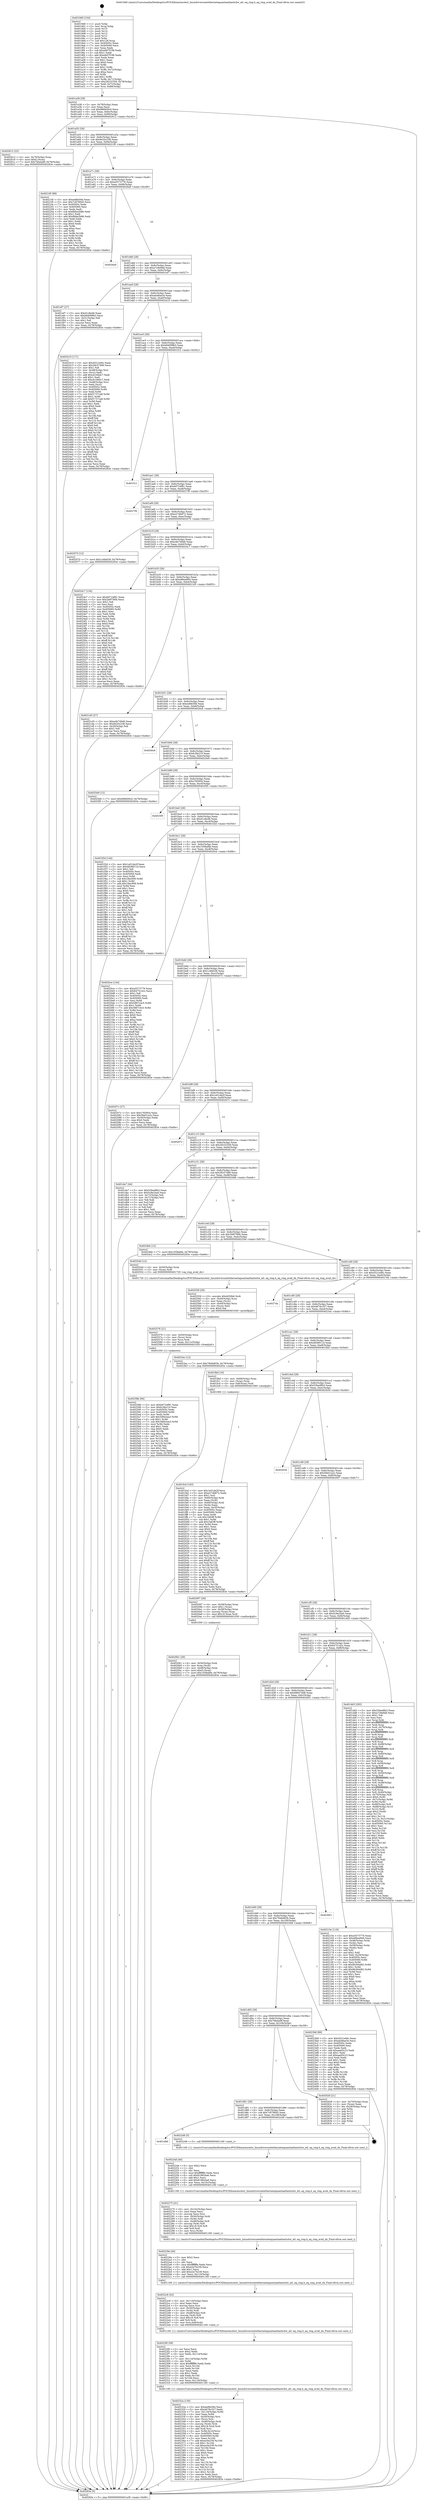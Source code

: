 digraph "0x4019d0" {
  label = "0x4019d0 (/mnt/c/Users/mathe/Desktop/tcc/POCII/binaries/extr_linuxdriversnetethernetaquantiaatlantichw_atl..aq_ring.h_aq_ring_avail_dx_Final-ollvm.out::main(0))"
  labelloc = "t"
  node[shape=record]

  Entry [label="",width=0.3,height=0.3,shape=circle,fillcolor=black,style=filled]
  "0x401a38" [label="{
     0x401a38 [29]\l
     | [instrs]\l
     &nbsp;&nbsp;0x401a38 \<+3\>: mov -0x78(%rbp),%eax\l
     &nbsp;&nbsp;0x401a3b \<+2\>: mov %eax,%ecx\l
     &nbsp;&nbsp;0x401a3d \<+6\>: sub $0x966600c0,%ecx\l
     &nbsp;&nbsp;0x401a43 \<+6\>: mov %eax,-0x8c(%rbp)\l
     &nbsp;&nbsp;0x401a49 \<+6\>: mov %ecx,-0x90(%rbp)\l
     &nbsp;&nbsp;0x401a4f \<+6\>: je 0000000000402612 \<main+0xc42\>\l
  }"]
  "0x402612" [label="{
     0x402612 [22]\l
     | [instrs]\l
     &nbsp;&nbsp;0x402612 \<+4\>: mov -0x70(%rbp),%rax\l
     &nbsp;&nbsp;0x402616 \<+6\>: movl $0x0,(%rax)\l
     &nbsp;&nbsp;0x40261c \<+7\>: movl $0x7bfa4a9f,-0x78(%rbp)\l
     &nbsp;&nbsp;0x402623 \<+5\>: jmp 000000000040283e \<main+0xe6e\>\l
  }"]
  "0x401a55" [label="{
     0x401a55 [28]\l
     | [instrs]\l
     &nbsp;&nbsp;0x401a55 \<+5\>: jmp 0000000000401a5a \<main+0x8a\>\l
     &nbsp;&nbsp;0x401a5a \<+6\>: mov -0x8c(%rbp),%eax\l
     &nbsp;&nbsp;0x401a60 \<+5\>: sub $0x9e20c238,%eax\l
     &nbsp;&nbsp;0x401a65 \<+6\>: mov %eax,-0x94(%rbp)\l
     &nbsp;&nbsp;0x401a6b \<+6\>: je 00000000004021f0 \<main+0x820\>\l
  }"]
  Exit [label="",width=0.3,height=0.3,shape=circle,fillcolor=black,style=filled,peripheries=2]
  "0x4021f0" [label="{
     0x4021f0 [88]\l
     | [instrs]\l
     &nbsp;&nbsp;0x4021f0 \<+5\>: mov $0xee8fe59d,%eax\l
     &nbsp;&nbsp;0x4021f5 \<+5\>: mov $0x7c878945,%ecx\l
     &nbsp;&nbsp;0x4021fa \<+7\>: mov 0x40505c,%edx\l
     &nbsp;&nbsp;0x402201 \<+7\>: mov 0x405060,%esi\l
     &nbsp;&nbsp;0x402208 \<+2\>: mov %edx,%edi\l
     &nbsp;&nbsp;0x40220a \<+6\>: sub $0x8bba2b86,%edi\l
     &nbsp;&nbsp;0x402210 \<+3\>: sub $0x1,%edi\l
     &nbsp;&nbsp;0x402213 \<+6\>: add $0x8bba2b86,%edi\l
     &nbsp;&nbsp;0x402219 \<+3\>: imul %edi,%edx\l
     &nbsp;&nbsp;0x40221c \<+3\>: and $0x1,%edx\l
     &nbsp;&nbsp;0x40221f \<+3\>: cmp $0x0,%edx\l
     &nbsp;&nbsp;0x402222 \<+4\>: sete %r8b\l
     &nbsp;&nbsp;0x402226 \<+3\>: cmp $0xa,%esi\l
     &nbsp;&nbsp;0x402229 \<+4\>: setl %r9b\l
     &nbsp;&nbsp;0x40222d \<+3\>: mov %r8b,%r10b\l
     &nbsp;&nbsp;0x402230 \<+3\>: and %r9b,%r10b\l
     &nbsp;&nbsp;0x402233 \<+3\>: xor %r9b,%r8b\l
     &nbsp;&nbsp;0x402236 \<+3\>: or %r8b,%r10b\l
     &nbsp;&nbsp;0x402239 \<+4\>: test $0x1,%r10b\l
     &nbsp;&nbsp;0x40223d \<+3\>: cmovne %ecx,%eax\l
     &nbsp;&nbsp;0x402240 \<+3\>: mov %eax,-0x78(%rbp)\l
     &nbsp;&nbsp;0x402243 \<+5\>: jmp 000000000040283e \<main+0xe6e\>\l
  }"]
  "0x401a71" [label="{
     0x401a71 [28]\l
     | [instrs]\l
     &nbsp;&nbsp;0x401a71 \<+5\>: jmp 0000000000401a76 \<main+0xa6\>\l
     &nbsp;&nbsp;0x401a76 \<+6\>: mov -0x8c(%rbp),%eax\l
     &nbsp;&nbsp;0x401a7c \<+5\>: sub $0xa5573776,%eax\l
     &nbsp;&nbsp;0x401a81 \<+6\>: mov %eax,-0x98(%rbp)\l
     &nbsp;&nbsp;0x401a87 \<+6\>: je 00000000004026a9 \<main+0xcd9\>\l
  }"]
  "0x40258b" [label="{
     0x40258b [94]\l
     | [instrs]\l
     &nbsp;&nbsp;0x40258b \<+5\>: mov $0xb9724f81,%eax\l
     &nbsp;&nbsp;0x402590 \<+5\>: mov $0xfc3fe210,%esi\l
     &nbsp;&nbsp;0x402595 \<+7\>: mov 0x40505c,%edx\l
     &nbsp;&nbsp;0x40259c \<+8\>: mov 0x405060,%r8d\l
     &nbsp;&nbsp;0x4025a4 \<+3\>: mov %edx,%r9d\l
     &nbsp;&nbsp;0x4025a7 \<+7\>: add $0x3d842ea3,%r9d\l
     &nbsp;&nbsp;0x4025ae \<+4\>: sub $0x1,%r9d\l
     &nbsp;&nbsp;0x4025b2 \<+7\>: sub $0x3d842ea3,%r9d\l
     &nbsp;&nbsp;0x4025b9 \<+4\>: imul %r9d,%edx\l
     &nbsp;&nbsp;0x4025bd \<+3\>: and $0x1,%edx\l
     &nbsp;&nbsp;0x4025c0 \<+3\>: cmp $0x0,%edx\l
     &nbsp;&nbsp;0x4025c3 \<+4\>: sete %r10b\l
     &nbsp;&nbsp;0x4025c7 \<+4\>: cmp $0xa,%r8d\l
     &nbsp;&nbsp;0x4025cb \<+4\>: setl %r11b\l
     &nbsp;&nbsp;0x4025cf \<+3\>: mov %r10b,%bl\l
     &nbsp;&nbsp;0x4025d2 \<+3\>: and %r11b,%bl\l
     &nbsp;&nbsp;0x4025d5 \<+3\>: xor %r11b,%r10b\l
     &nbsp;&nbsp;0x4025d8 \<+3\>: or %r10b,%bl\l
     &nbsp;&nbsp;0x4025db \<+3\>: test $0x1,%bl\l
     &nbsp;&nbsp;0x4025de \<+3\>: cmovne %esi,%eax\l
     &nbsp;&nbsp;0x4025e1 \<+3\>: mov %eax,-0x78(%rbp)\l
     &nbsp;&nbsp;0x4025e4 \<+5\>: jmp 000000000040283e \<main+0xe6e\>\l
  }"]
  "0x4026a9" [label="{
     0x4026a9\l
  }", style=dashed]
  "0x401a8d" [label="{
     0x401a8d [28]\l
     | [instrs]\l
     &nbsp;&nbsp;0x401a8d \<+5\>: jmp 0000000000401a92 \<main+0xc2\>\l
     &nbsp;&nbsp;0x401a92 \<+6\>: mov -0x8c(%rbp),%eax\l
     &nbsp;&nbsp;0x401a98 \<+5\>: sub $0xa7c8e9dd,%eax\l
     &nbsp;&nbsp;0x401a9d \<+6\>: mov %eax,-0x9c(%rbp)\l
     &nbsp;&nbsp;0x401aa3 \<+6\>: je 0000000000401ef7 \<main+0x527\>\l
  }"]
  "0x402576" [label="{
     0x402576 [21]\l
     | [instrs]\l
     &nbsp;&nbsp;0x402576 \<+4\>: mov -0x50(%rbp),%rcx\l
     &nbsp;&nbsp;0x40257a \<+3\>: mov (%rcx),%rcx\l
     &nbsp;&nbsp;0x40257d \<+3\>: mov %rcx,%rdi\l
     &nbsp;&nbsp;0x402580 \<+6\>: mov %eax,-0x11c(%rbp)\l
     &nbsp;&nbsp;0x402586 \<+5\>: call 0000000000401030 \<free@plt\>\l
     | [calls]\l
     &nbsp;&nbsp;0x401030 \{1\} (unknown)\l
  }"]
  "0x401ef7" [label="{
     0x401ef7 [27]\l
     | [instrs]\l
     &nbsp;&nbsp;0x401ef7 \<+5\>: mov $0xd1c8e46,%eax\l
     &nbsp;&nbsp;0x401efc \<+5\>: mov $0xb6d098b3,%ecx\l
     &nbsp;&nbsp;0x401f01 \<+3\>: mov -0x31(%rbp),%dl\l
     &nbsp;&nbsp;0x401f04 \<+3\>: test $0x1,%dl\l
     &nbsp;&nbsp;0x401f07 \<+3\>: cmovne %ecx,%eax\l
     &nbsp;&nbsp;0x401f0a \<+3\>: mov %eax,-0x78(%rbp)\l
     &nbsp;&nbsp;0x401f0d \<+5\>: jmp 000000000040283e \<main+0xe6e\>\l
  }"]
  "0x401aa9" [label="{
     0x401aa9 [28]\l
     | [instrs]\l
     &nbsp;&nbsp;0x401aa9 \<+5\>: jmp 0000000000401aae \<main+0xde\>\l
     &nbsp;&nbsp;0x401aae \<+6\>: mov -0x8c(%rbp),%eax\l
     &nbsp;&nbsp;0x401ab4 \<+5\>: sub $0xab48ae3e,%eax\l
     &nbsp;&nbsp;0x401ab9 \<+6\>: mov %eax,-0xa0(%rbp)\l
     &nbsp;&nbsp;0x401abf \<+6\>: je 0000000000402410 \<main+0xa40\>\l
  }"]
  "0x402559" [label="{
     0x402559 [29]\l
     | [instrs]\l
     &nbsp;&nbsp;0x402559 \<+10\>: movabs $0x4030b6,%rdi\l
     &nbsp;&nbsp;0x402563 \<+4\>: mov -0x40(%rbp),%rcx\l
     &nbsp;&nbsp;0x402567 \<+2\>: mov %eax,(%rcx)\l
     &nbsp;&nbsp;0x402569 \<+4\>: mov -0x40(%rbp),%rcx\l
     &nbsp;&nbsp;0x40256d \<+2\>: mov (%rcx),%esi\l
     &nbsp;&nbsp;0x40256f \<+2\>: mov $0x0,%al\l
     &nbsp;&nbsp;0x402571 \<+5\>: call 0000000000401040 \<printf@plt\>\l
     | [calls]\l
     &nbsp;&nbsp;0x401040 \{1\} (unknown)\l
  }"]
  "0x402410" [label="{
     0x402410 [171]\l
     | [instrs]\l
     &nbsp;&nbsp;0x402410 \<+5\>: mov $0x4521e46c,%eax\l
     &nbsp;&nbsp;0x402415 \<+5\>: mov $0x28c57496,%ecx\l
     &nbsp;&nbsp;0x40241a \<+2\>: mov $0x1,%dl\l
     &nbsp;&nbsp;0x40241c \<+4\>: mov -0x48(%rbp),%rsi\l
     &nbsp;&nbsp;0x402420 \<+2\>: mov (%rsi),%edi\l
     &nbsp;&nbsp;0x402422 \<+6\>: add $0xcb166dc7,%edi\l
     &nbsp;&nbsp;0x402428 \<+3\>: add $0x1,%edi\l
     &nbsp;&nbsp;0x40242b \<+6\>: sub $0xcb166dc7,%edi\l
     &nbsp;&nbsp;0x402431 \<+4\>: mov -0x48(%rbp),%rsi\l
     &nbsp;&nbsp;0x402435 \<+2\>: mov %edi,(%rsi)\l
     &nbsp;&nbsp;0x402437 \<+7\>: mov 0x40505c,%edi\l
     &nbsp;&nbsp;0x40243e \<+8\>: mov 0x405060,%r8d\l
     &nbsp;&nbsp;0x402446 \<+3\>: mov %edi,%r9d\l
     &nbsp;&nbsp;0x402449 \<+7\>: sub $0xf1737ca8,%r9d\l
     &nbsp;&nbsp;0x402450 \<+4\>: sub $0x1,%r9d\l
     &nbsp;&nbsp;0x402454 \<+7\>: add $0xf1737ca8,%r9d\l
     &nbsp;&nbsp;0x40245b \<+4\>: imul %r9d,%edi\l
     &nbsp;&nbsp;0x40245f \<+3\>: and $0x1,%edi\l
     &nbsp;&nbsp;0x402462 \<+3\>: cmp $0x0,%edi\l
     &nbsp;&nbsp;0x402465 \<+4\>: sete %r10b\l
     &nbsp;&nbsp;0x402469 \<+4\>: cmp $0xa,%r8d\l
     &nbsp;&nbsp;0x40246d \<+4\>: setl %r11b\l
     &nbsp;&nbsp;0x402471 \<+3\>: mov %r10b,%bl\l
     &nbsp;&nbsp;0x402474 \<+3\>: xor $0xff,%bl\l
     &nbsp;&nbsp;0x402477 \<+3\>: mov %r11b,%r14b\l
     &nbsp;&nbsp;0x40247a \<+4\>: xor $0xff,%r14b\l
     &nbsp;&nbsp;0x40247e \<+3\>: xor $0x0,%dl\l
     &nbsp;&nbsp;0x402481 \<+3\>: mov %bl,%r15b\l
     &nbsp;&nbsp;0x402484 \<+4\>: and $0x0,%r15b\l
     &nbsp;&nbsp;0x402488 \<+3\>: and %dl,%r10b\l
     &nbsp;&nbsp;0x40248b \<+3\>: mov %r14b,%r12b\l
     &nbsp;&nbsp;0x40248e \<+4\>: and $0x0,%r12b\l
     &nbsp;&nbsp;0x402492 \<+3\>: and %dl,%r11b\l
     &nbsp;&nbsp;0x402495 \<+3\>: or %r10b,%r15b\l
     &nbsp;&nbsp;0x402498 \<+3\>: or %r11b,%r12b\l
     &nbsp;&nbsp;0x40249b \<+3\>: xor %r12b,%r15b\l
     &nbsp;&nbsp;0x40249e \<+3\>: or %r14b,%bl\l
     &nbsp;&nbsp;0x4024a1 \<+3\>: xor $0xff,%bl\l
     &nbsp;&nbsp;0x4024a4 \<+3\>: or $0x0,%dl\l
     &nbsp;&nbsp;0x4024a7 \<+2\>: and %dl,%bl\l
     &nbsp;&nbsp;0x4024a9 \<+3\>: or %bl,%r15b\l
     &nbsp;&nbsp;0x4024ac \<+4\>: test $0x1,%r15b\l
     &nbsp;&nbsp;0x4024b0 \<+3\>: cmovne %ecx,%eax\l
     &nbsp;&nbsp;0x4024b3 \<+3\>: mov %eax,-0x78(%rbp)\l
     &nbsp;&nbsp;0x4024b6 \<+5\>: jmp 000000000040283e \<main+0xe6e\>\l
  }"]
  "0x401ac5" [label="{
     0x401ac5 [28]\l
     | [instrs]\l
     &nbsp;&nbsp;0x401ac5 \<+5\>: jmp 0000000000401aca \<main+0xfa\>\l
     &nbsp;&nbsp;0x401aca \<+6\>: mov -0x8c(%rbp),%eax\l
     &nbsp;&nbsp;0x401ad0 \<+5\>: sub $0xb6d098b3,%eax\l
     &nbsp;&nbsp;0x401ad5 \<+6\>: mov %eax,-0xa4(%rbp)\l
     &nbsp;&nbsp;0x401adb \<+6\>: je 0000000000401f12 \<main+0x542\>\l
  }"]
  "0x40232a" [label="{
     0x40232a [130]\l
     | [instrs]\l
     &nbsp;&nbsp;0x40232a \<+5\>: mov $0xee8fe59d,%ecx\l
     &nbsp;&nbsp;0x40232f \<+5\>: mov $0x4676c327,%edx\l
     &nbsp;&nbsp;0x402334 \<+7\>: mov -0x118(%rbp),%r9d\l
     &nbsp;&nbsp;0x40233b \<+4\>: imul %eax,%r9d\l
     &nbsp;&nbsp;0x40233f \<+4\>: mov -0x50(%rbp),%rsi\l
     &nbsp;&nbsp;0x402343 \<+3\>: mov (%rsi),%rsi\l
     &nbsp;&nbsp;0x402346 \<+4\>: mov -0x48(%rbp),%rdi\l
     &nbsp;&nbsp;0x40234a \<+3\>: movslq (%rdi),%rdi\l
     &nbsp;&nbsp;0x40234d \<+4\>: imul $0x18,%rdi,%rdi\l
     &nbsp;&nbsp;0x402351 \<+3\>: add %rdi,%rsi\l
     &nbsp;&nbsp;0x402354 \<+4\>: mov %r9d,0x10(%rsi)\l
     &nbsp;&nbsp;0x402358 \<+7\>: mov 0x40505c,%eax\l
     &nbsp;&nbsp;0x40235f \<+8\>: mov 0x405060,%r9d\l
     &nbsp;&nbsp;0x402367 \<+3\>: mov %eax,%r10d\l
     &nbsp;&nbsp;0x40236a \<+7\>: add $0xec0e239,%r10d\l
     &nbsp;&nbsp;0x402371 \<+4\>: sub $0x1,%r10d\l
     &nbsp;&nbsp;0x402375 \<+7\>: sub $0xec0e239,%r10d\l
     &nbsp;&nbsp;0x40237c \<+4\>: imul %r10d,%eax\l
     &nbsp;&nbsp;0x402380 \<+3\>: and $0x1,%eax\l
     &nbsp;&nbsp;0x402383 \<+3\>: cmp $0x0,%eax\l
     &nbsp;&nbsp;0x402386 \<+4\>: sete %r11b\l
     &nbsp;&nbsp;0x40238a \<+4\>: cmp $0xa,%r9d\l
     &nbsp;&nbsp;0x40238e \<+3\>: setl %bl\l
     &nbsp;&nbsp;0x402391 \<+3\>: mov %r11b,%r14b\l
     &nbsp;&nbsp;0x402394 \<+3\>: and %bl,%r14b\l
     &nbsp;&nbsp;0x402397 \<+3\>: xor %bl,%r11b\l
     &nbsp;&nbsp;0x40239a \<+3\>: or %r11b,%r14b\l
     &nbsp;&nbsp;0x40239d \<+4\>: test $0x1,%r14b\l
     &nbsp;&nbsp;0x4023a1 \<+3\>: cmovne %edx,%ecx\l
     &nbsp;&nbsp;0x4023a4 \<+3\>: mov %ecx,-0x78(%rbp)\l
     &nbsp;&nbsp;0x4023a7 \<+5\>: jmp 000000000040283e \<main+0xe6e\>\l
  }"]
  "0x401f12" [label="{
     0x401f12\l
  }", style=dashed]
  "0x401ae1" [label="{
     0x401ae1 [28]\l
     | [instrs]\l
     &nbsp;&nbsp;0x401ae1 \<+5\>: jmp 0000000000401ae6 \<main+0x116\>\l
     &nbsp;&nbsp;0x401ae6 \<+6\>: mov -0x8c(%rbp),%eax\l
     &nbsp;&nbsp;0x401aec \<+5\>: sub $0xb9724f81,%eax\l
     &nbsp;&nbsp;0x401af1 \<+6\>: mov %eax,-0xa8(%rbp)\l
     &nbsp;&nbsp;0x401af7 \<+6\>: je 00000000004027f9 \<main+0xe29\>\l
  }"]
  "0x4022f0" [label="{
     0x4022f0 [58]\l
     | [instrs]\l
     &nbsp;&nbsp;0x4022f0 \<+2\>: xor %ecx,%ecx\l
     &nbsp;&nbsp;0x4022f2 \<+5\>: mov $0x2,%edx\l
     &nbsp;&nbsp;0x4022f7 \<+6\>: mov %edx,-0x114(%rbp)\l
     &nbsp;&nbsp;0x4022fd \<+1\>: cltd\l
     &nbsp;&nbsp;0x4022fe \<+7\>: mov -0x114(%rbp),%r9d\l
     &nbsp;&nbsp;0x402305 \<+3\>: idiv %r9d\l
     &nbsp;&nbsp;0x402308 \<+6\>: imul $0xfffffffe,%edx,%edx\l
     &nbsp;&nbsp;0x40230e \<+3\>: mov %ecx,%r10d\l
     &nbsp;&nbsp;0x402311 \<+3\>: sub %edx,%r10d\l
     &nbsp;&nbsp;0x402314 \<+2\>: mov %ecx,%edx\l
     &nbsp;&nbsp;0x402316 \<+3\>: sub $0x1,%edx\l
     &nbsp;&nbsp;0x402319 \<+3\>: add %edx,%r10d\l
     &nbsp;&nbsp;0x40231c \<+3\>: sub %r10d,%ecx\l
     &nbsp;&nbsp;0x40231f \<+6\>: mov %ecx,-0x118(%rbp)\l
     &nbsp;&nbsp;0x402325 \<+5\>: call 0000000000401160 \<next_i\>\l
     | [calls]\l
     &nbsp;&nbsp;0x401160 \{1\} (/mnt/c/Users/mathe/Desktop/tcc/POCII/binaries/extr_linuxdriversnetethernetaquantiaatlantichw_atl..aq_ring.h_aq_ring_avail_dx_Final-ollvm.out::next_i)\l
  }"]
  "0x4027f9" [label="{
     0x4027f9\l
  }", style=dashed]
  "0x401afd" [label="{
     0x401afd [28]\l
     | [instrs]\l
     &nbsp;&nbsp;0x401afd \<+5\>: jmp 0000000000401b02 \<main+0x132\>\l
     &nbsp;&nbsp;0x401b02 \<+6\>: mov -0x8c(%rbp),%eax\l
     &nbsp;&nbsp;0x401b08 \<+5\>: sub $0xe27db872,%eax\l
     &nbsp;&nbsp;0x401b0d \<+6\>: mov %eax,-0xac(%rbp)\l
     &nbsp;&nbsp;0x401b13 \<+6\>: je 0000000000402070 \<main+0x6a0\>\l
  }"]
  "0x4022c6" [label="{
     0x4022c6 [42]\l
     | [instrs]\l
     &nbsp;&nbsp;0x4022c6 \<+6\>: mov -0x110(%rbp),%ecx\l
     &nbsp;&nbsp;0x4022cc \<+3\>: imul %eax,%ecx\l
     &nbsp;&nbsp;0x4022cf \<+3\>: movslq %ecx,%rsi\l
     &nbsp;&nbsp;0x4022d2 \<+4\>: mov -0x50(%rbp),%rdi\l
     &nbsp;&nbsp;0x4022d6 \<+3\>: mov (%rdi),%rdi\l
     &nbsp;&nbsp;0x4022d9 \<+4\>: mov -0x48(%rbp),%r8\l
     &nbsp;&nbsp;0x4022dd \<+3\>: movslq (%r8),%r8\l
     &nbsp;&nbsp;0x4022e0 \<+4\>: imul $0x18,%r8,%r8\l
     &nbsp;&nbsp;0x4022e4 \<+3\>: add %r8,%rdi\l
     &nbsp;&nbsp;0x4022e7 \<+4\>: mov %rsi,0x8(%rdi)\l
     &nbsp;&nbsp;0x4022eb \<+5\>: call 0000000000401160 \<next_i\>\l
     | [calls]\l
     &nbsp;&nbsp;0x401160 \{1\} (/mnt/c/Users/mathe/Desktop/tcc/POCII/binaries/extr_linuxdriversnetethernetaquantiaatlantichw_atl..aq_ring.h_aq_ring_avail_dx_Final-ollvm.out::next_i)\l
  }"]
  "0x402070" [label="{
     0x402070 [12]\l
     | [instrs]\l
     &nbsp;&nbsp;0x402070 \<+7\>: movl $0x1c4fa028,-0x78(%rbp)\l
     &nbsp;&nbsp;0x402077 \<+5\>: jmp 000000000040283e \<main+0xe6e\>\l
  }"]
  "0x401b19" [label="{
     0x401b19 [28]\l
     | [instrs]\l
     &nbsp;&nbsp;0x401b19 \<+5\>: jmp 0000000000401b1e \<main+0x14e\>\l
     &nbsp;&nbsp;0x401b1e \<+6\>: mov -0x8c(%rbp),%eax\l
     &nbsp;&nbsp;0x401b24 \<+5\>: sub $0xe4b74946,%eax\l
     &nbsp;&nbsp;0x401b29 \<+6\>: mov %eax,-0xb0(%rbp)\l
     &nbsp;&nbsp;0x401b2f \<+6\>: je 00000000004024c7 \<main+0xaf7\>\l
  }"]
  "0x40229e" [label="{
     0x40229e [40]\l
     | [instrs]\l
     &nbsp;&nbsp;0x40229e \<+5\>: mov $0x2,%ecx\l
     &nbsp;&nbsp;0x4022a3 \<+1\>: cltd\l
     &nbsp;&nbsp;0x4022a4 \<+2\>: idiv %ecx\l
     &nbsp;&nbsp;0x4022a6 \<+6\>: imul $0xfffffffe,%edx,%ecx\l
     &nbsp;&nbsp;0x4022ac \<+6\>: sub $0xe2e7b239,%ecx\l
     &nbsp;&nbsp;0x4022b2 \<+3\>: add $0x1,%ecx\l
     &nbsp;&nbsp;0x4022b5 \<+6\>: add $0xe2e7b239,%ecx\l
     &nbsp;&nbsp;0x4022bb \<+6\>: mov %ecx,-0x110(%rbp)\l
     &nbsp;&nbsp;0x4022c1 \<+5\>: call 0000000000401160 \<next_i\>\l
     | [calls]\l
     &nbsp;&nbsp;0x401160 \{1\} (/mnt/c/Users/mathe/Desktop/tcc/POCII/binaries/extr_linuxdriversnetethernetaquantiaatlantichw_atl..aq_ring.h_aq_ring_avail_dx_Final-ollvm.out::next_i)\l
  }"]
  "0x4024c7" [label="{
     0x4024c7 [134]\l
     | [instrs]\l
     &nbsp;&nbsp;0x4024c7 \<+5\>: mov $0xb9724f81,%eax\l
     &nbsp;&nbsp;0x4024cc \<+5\>: mov $0x2bf0780b,%ecx\l
     &nbsp;&nbsp;0x4024d1 \<+2\>: mov $0x1,%dl\l
     &nbsp;&nbsp;0x4024d3 \<+2\>: xor %esi,%esi\l
     &nbsp;&nbsp;0x4024d5 \<+7\>: mov 0x40505c,%edi\l
     &nbsp;&nbsp;0x4024dc \<+8\>: mov 0x405060,%r8d\l
     &nbsp;&nbsp;0x4024e4 \<+3\>: sub $0x1,%esi\l
     &nbsp;&nbsp;0x4024e7 \<+3\>: mov %edi,%r9d\l
     &nbsp;&nbsp;0x4024ea \<+3\>: add %esi,%r9d\l
     &nbsp;&nbsp;0x4024ed \<+4\>: imul %r9d,%edi\l
     &nbsp;&nbsp;0x4024f1 \<+3\>: and $0x1,%edi\l
     &nbsp;&nbsp;0x4024f4 \<+3\>: cmp $0x0,%edi\l
     &nbsp;&nbsp;0x4024f7 \<+4\>: sete %r10b\l
     &nbsp;&nbsp;0x4024fb \<+4\>: cmp $0xa,%r8d\l
     &nbsp;&nbsp;0x4024ff \<+4\>: setl %r11b\l
     &nbsp;&nbsp;0x402503 \<+3\>: mov %r10b,%bl\l
     &nbsp;&nbsp;0x402506 \<+3\>: xor $0xff,%bl\l
     &nbsp;&nbsp;0x402509 \<+3\>: mov %r11b,%r14b\l
     &nbsp;&nbsp;0x40250c \<+4\>: xor $0xff,%r14b\l
     &nbsp;&nbsp;0x402510 \<+3\>: xor $0x0,%dl\l
     &nbsp;&nbsp;0x402513 \<+3\>: mov %bl,%r15b\l
     &nbsp;&nbsp;0x402516 \<+4\>: and $0x0,%r15b\l
     &nbsp;&nbsp;0x40251a \<+3\>: and %dl,%r10b\l
     &nbsp;&nbsp;0x40251d \<+3\>: mov %r14b,%r12b\l
     &nbsp;&nbsp;0x402520 \<+4\>: and $0x0,%r12b\l
     &nbsp;&nbsp;0x402524 \<+3\>: and %dl,%r11b\l
     &nbsp;&nbsp;0x402527 \<+3\>: or %r10b,%r15b\l
     &nbsp;&nbsp;0x40252a \<+3\>: or %r11b,%r12b\l
     &nbsp;&nbsp;0x40252d \<+3\>: xor %r12b,%r15b\l
     &nbsp;&nbsp;0x402530 \<+3\>: or %r14b,%bl\l
     &nbsp;&nbsp;0x402533 \<+3\>: xor $0xff,%bl\l
     &nbsp;&nbsp;0x402536 \<+3\>: or $0x0,%dl\l
     &nbsp;&nbsp;0x402539 \<+2\>: and %dl,%bl\l
     &nbsp;&nbsp;0x40253b \<+3\>: or %bl,%r15b\l
     &nbsp;&nbsp;0x40253e \<+4\>: test $0x1,%r15b\l
     &nbsp;&nbsp;0x402542 \<+3\>: cmovne %ecx,%eax\l
     &nbsp;&nbsp;0x402545 \<+3\>: mov %eax,-0x78(%rbp)\l
     &nbsp;&nbsp;0x402548 \<+5\>: jmp 000000000040283e \<main+0xe6e\>\l
  }"]
  "0x401b35" [label="{
     0x401b35 [28]\l
     | [instrs]\l
     &nbsp;&nbsp;0x401b35 \<+5\>: jmp 0000000000401b3a \<main+0x16a\>\l
     &nbsp;&nbsp;0x401b3a \<+6\>: mov -0x8c(%rbp),%eax\l
     &nbsp;&nbsp;0x401b40 \<+5\>: sub $0xe86ee994,%eax\l
     &nbsp;&nbsp;0x401b45 \<+6\>: mov %eax,-0xb4(%rbp)\l
     &nbsp;&nbsp;0x401b4b \<+6\>: je 00000000004021d5 \<main+0x805\>\l
  }"]
  "0x402275" [label="{
     0x402275 [41]\l
     | [instrs]\l
     &nbsp;&nbsp;0x402275 \<+6\>: mov -0x10c(%rbp),%ecx\l
     &nbsp;&nbsp;0x40227b \<+3\>: imul %eax,%ecx\l
     &nbsp;&nbsp;0x40227e \<+3\>: movslq %ecx,%rsi\l
     &nbsp;&nbsp;0x402281 \<+4\>: mov -0x50(%rbp),%rdi\l
     &nbsp;&nbsp;0x402285 \<+3\>: mov (%rdi),%rdi\l
     &nbsp;&nbsp;0x402288 \<+4\>: mov -0x48(%rbp),%r8\l
     &nbsp;&nbsp;0x40228c \<+3\>: movslq (%r8),%r8\l
     &nbsp;&nbsp;0x40228f \<+4\>: imul $0x18,%r8,%r8\l
     &nbsp;&nbsp;0x402293 \<+3\>: add %r8,%rdi\l
     &nbsp;&nbsp;0x402296 \<+3\>: mov %rsi,(%rdi)\l
     &nbsp;&nbsp;0x402299 \<+5\>: call 0000000000401160 \<next_i\>\l
     | [calls]\l
     &nbsp;&nbsp;0x401160 \{1\} (/mnt/c/Users/mathe/Desktop/tcc/POCII/binaries/extr_linuxdriversnetethernetaquantiaatlantichw_atl..aq_ring.h_aq_ring_avail_dx_Final-ollvm.out::next_i)\l
  }"]
  "0x4021d5" [label="{
     0x4021d5 [27]\l
     | [instrs]\l
     &nbsp;&nbsp;0x4021d5 \<+5\>: mov $0xe4b74946,%eax\l
     &nbsp;&nbsp;0x4021da \<+5\>: mov $0x9e20c238,%ecx\l
     &nbsp;&nbsp;0x4021df \<+3\>: mov -0x29(%rbp),%dl\l
     &nbsp;&nbsp;0x4021e2 \<+3\>: test $0x1,%dl\l
     &nbsp;&nbsp;0x4021e5 \<+3\>: cmovne %ecx,%eax\l
     &nbsp;&nbsp;0x4021e8 \<+3\>: mov %eax,-0x78(%rbp)\l
     &nbsp;&nbsp;0x4021eb \<+5\>: jmp 000000000040283e \<main+0xe6e\>\l
  }"]
  "0x401b51" [label="{
     0x401b51 [28]\l
     | [instrs]\l
     &nbsp;&nbsp;0x401b51 \<+5\>: jmp 0000000000401b56 \<main+0x186\>\l
     &nbsp;&nbsp;0x401b56 \<+6\>: mov -0x8c(%rbp),%eax\l
     &nbsp;&nbsp;0x401b5c \<+5\>: sub $0xee8fe59d,%eax\l
     &nbsp;&nbsp;0x401b61 \<+6\>: mov %eax,-0xb8(%rbp)\l
     &nbsp;&nbsp;0x401b67 \<+6\>: je 00000000004026cb \<main+0xcfb\>\l
  }"]
  "0x40224d" [label="{
     0x40224d [40]\l
     | [instrs]\l
     &nbsp;&nbsp;0x40224d \<+5\>: mov $0x2,%ecx\l
     &nbsp;&nbsp;0x402252 \<+1\>: cltd\l
     &nbsp;&nbsp;0x402253 \<+2\>: idiv %ecx\l
     &nbsp;&nbsp;0x402255 \<+6\>: imul $0xfffffffe,%edx,%ecx\l
     &nbsp;&nbsp;0x40225b \<+6\>: sub $0x81982da6,%ecx\l
     &nbsp;&nbsp;0x402261 \<+3\>: add $0x1,%ecx\l
     &nbsp;&nbsp;0x402264 \<+6\>: add $0x81982da6,%ecx\l
     &nbsp;&nbsp;0x40226a \<+6\>: mov %ecx,-0x10c(%rbp)\l
     &nbsp;&nbsp;0x402270 \<+5\>: call 0000000000401160 \<next_i\>\l
     | [calls]\l
     &nbsp;&nbsp;0x401160 \{1\} (/mnt/c/Users/mathe/Desktop/tcc/POCII/binaries/extr_linuxdriversnetethernetaquantiaatlantichw_atl..aq_ring.h_aq_ring_avail_dx_Final-ollvm.out::next_i)\l
  }"]
  "0x4026cb" [label="{
     0x4026cb\l
  }", style=dashed]
  "0x401b6d" [label="{
     0x401b6d [28]\l
     | [instrs]\l
     &nbsp;&nbsp;0x401b6d \<+5\>: jmp 0000000000401b72 \<main+0x1a2\>\l
     &nbsp;&nbsp;0x401b72 \<+6\>: mov -0x8c(%rbp),%eax\l
     &nbsp;&nbsp;0x401b78 \<+5\>: sub $0xfc3fe210,%eax\l
     &nbsp;&nbsp;0x401b7d \<+6\>: mov %eax,-0xbc(%rbp)\l
     &nbsp;&nbsp;0x401b83 \<+6\>: je 00000000004025e9 \<main+0xc19\>\l
  }"]
  "0x401d9d" [label="{
     0x401d9d\l
  }", style=dashed]
  "0x4025e9" [label="{
     0x4025e9 [12]\l
     | [instrs]\l
     &nbsp;&nbsp;0x4025e9 \<+7\>: movl $0x966600c0,-0x78(%rbp)\l
     &nbsp;&nbsp;0x4025f0 \<+5\>: jmp 000000000040283e \<main+0xe6e\>\l
  }"]
  "0x401b89" [label="{
     0x401b89 [28]\l
     | [instrs]\l
     &nbsp;&nbsp;0x401b89 \<+5\>: jmp 0000000000401b8e \<main+0x1be\>\l
     &nbsp;&nbsp;0x401b8e \<+6\>: mov -0x8c(%rbp),%eax\l
     &nbsp;&nbsp;0x401b94 \<+5\>: sub $0xc765954,%eax\l
     &nbsp;&nbsp;0x401b99 \<+6\>: mov %eax,-0xc0(%rbp)\l
     &nbsp;&nbsp;0x401b9f \<+6\>: je 00000000004025f5 \<main+0xc25\>\l
  }"]
  "0x402248" [label="{
     0x402248 [5]\l
     | [instrs]\l
     &nbsp;&nbsp;0x402248 \<+5\>: call 0000000000401160 \<next_i\>\l
     | [calls]\l
     &nbsp;&nbsp;0x401160 \{1\} (/mnt/c/Users/mathe/Desktop/tcc/POCII/binaries/extr_linuxdriversnetethernetaquantiaatlantichw_atl..aq_ring.h_aq_ring_avail_dx_Final-ollvm.out::next_i)\l
  }"]
  "0x4025f5" [label="{
     0x4025f5\l
  }", style=dashed]
  "0x401ba5" [label="{
     0x401ba5 [28]\l
     | [instrs]\l
     &nbsp;&nbsp;0x401ba5 \<+5\>: jmp 0000000000401baa \<main+0x1da\>\l
     &nbsp;&nbsp;0x401baa \<+6\>: mov -0x8c(%rbp),%eax\l
     &nbsp;&nbsp;0x401bb0 \<+5\>: sub $0xd1c8e46,%eax\l
     &nbsp;&nbsp;0x401bb5 \<+6\>: mov %eax,-0xc4(%rbp)\l
     &nbsp;&nbsp;0x401bbb \<+6\>: je 0000000000401f2d \<main+0x55d\>\l
  }"]
  "0x401d81" [label="{
     0x401d81 [28]\l
     | [instrs]\l
     &nbsp;&nbsp;0x401d81 \<+5\>: jmp 0000000000401d86 \<main+0x3b6\>\l
     &nbsp;&nbsp;0x401d86 \<+6\>: mov -0x8c(%rbp),%eax\l
     &nbsp;&nbsp;0x401d8c \<+5\>: sub $0x7c878945,%eax\l
     &nbsp;&nbsp;0x401d91 \<+6\>: mov %eax,-0x108(%rbp)\l
     &nbsp;&nbsp;0x401d97 \<+6\>: je 0000000000402248 \<main+0x878\>\l
  }"]
  "0x401f2d" [label="{
     0x401f2d [144]\l
     | [instrs]\l
     &nbsp;&nbsp;0x401f2d \<+5\>: mov $0x1e01da2f,%eax\l
     &nbsp;&nbsp;0x401f32 \<+5\>: mov $0x4838911d,%ecx\l
     &nbsp;&nbsp;0x401f37 \<+2\>: mov $0x1,%dl\l
     &nbsp;&nbsp;0x401f39 \<+7\>: mov 0x40505c,%esi\l
     &nbsp;&nbsp;0x401f40 \<+7\>: mov 0x405060,%edi\l
     &nbsp;&nbsp;0x401f47 \<+3\>: mov %esi,%r8d\l
     &nbsp;&nbsp;0x401f4a \<+7\>: sub $0x18ac909,%r8d\l
     &nbsp;&nbsp;0x401f51 \<+4\>: sub $0x1,%r8d\l
     &nbsp;&nbsp;0x401f55 \<+7\>: add $0x18ac909,%r8d\l
     &nbsp;&nbsp;0x401f5c \<+4\>: imul %r8d,%esi\l
     &nbsp;&nbsp;0x401f60 \<+3\>: and $0x1,%esi\l
     &nbsp;&nbsp;0x401f63 \<+3\>: cmp $0x0,%esi\l
     &nbsp;&nbsp;0x401f66 \<+4\>: sete %r9b\l
     &nbsp;&nbsp;0x401f6a \<+3\>: cmp $0xa,%edi\l
     &nbsp;&nbsp;0x401f6d \<+4\>: setl %r10b\l
     &nbsp;&nbsp;0x401f71 \<+3\>: mov %r9b,%r11b\l
     &nbsp;&nbsp;0x401f74 \<+4\>: xor $0xff,%r11b\l
     &nbsp;&nbsp;0x401f78 \<+3\>: mov %r10b,%bl\l
     &nbsp;&nbsp;0x401f7b \<+3\>: xor $0xff,%bl\l
     &nbsp;&nbsp;0x401f7e \<+3\>: xor $0x1,%dl\l
     &nbsp;&nbsp;0x401f81 \<+3\>: mov %r11b,%r14b\l
     &nbsp;&nbsp;0x401f84 \<+4\>: and $0xff,%r14b\l
     &nbsp;&nbsp;0x401f88 \<+3\>: and %dl,%r9b\l
     &nbsp;&nbsp;0x401f8b \<+3\>: mov %bl,%r15b\l
     &nbsp;&nbsp;0x401f8e \<+4\>: and $0xff,%r15b\l
     &nbsp;&nbsp;0x401f92 \<+3\>: and %dl,%r10b\l
     &nbsp;&nbsp;0x401f95 \<+3\>: or %r9b,%r14b\l
     &nbsp;&nbsp;0x401f98 \<+3\>: or %r10b,%r15b\l
     &nbsp;&nbsp;0x401f9b \<+3\>: xor %r15b,%r14b\l
     &nbsp;&nbsp;0x401f9e \<+3\>: or %bl,%r11b\l
     &nbsp;&nbsp;0x401fa1 \<+4\>: xor $0xff,%r11b\l
     &nbsp;&nbsp;0x401fa5 \<+3\>: or $0x1,%dl\l
     &nbsp;&nbsp;0x401fa8 \<+3\>: and %dl,%r11b\l
     &nbsp;&nbsp;0x401fab \<+3\>: or %r11b,%r14b\l
     &nbsp;&nbsp;0x401fae \<+4\>: test $0x1,%r14b\l
     &nbsp;&nbsp;0x401fb2 \<+3\>: cmovne %ecx,%eax\l
     &nbsp;&nbsp;0x401fb5 \<+3\>: mov %eax,-0x78(%rbp)\l
     &nbsp;&nbsp;0x401fb8 \<+5\>: jmp 000000000040283e \<main+0xe6e\>\l
  }"]
  "0x401bc1" [label="{
     0x401bc1 [28]\l
     | [instrs]\l
     &nbsp;&nbsp;0x401bc1 \<+5\>: jmp 0000000000401bc6 \<main+0x1f6\>\l
     &nbsp;&nbsp;0x401bc6 \<+6\>: mov -0x8c(%rbp),%eax\l
     &nbsp;&nbsp;0x401bcc \<+5\>: sub $0x1058a6fe,%eax\l
     &nbsp;&nbsp;0x401bd1 \<+6\>: mov %eax,-0xc8(%rbp)\l
     &nbsp;&nbsp;0x401bd7 \<+6\>: je 00000000004020ce \<main+0x6fe\>\l
  }"]
  "0x402628" [label="{
     0x402628 [21]\l
     | [instrs]\l
     &nbsp;&nbsp;0x402628 \<+4\>: mov -0x70(%rbp),%rax\l
     &nbsp;&nbsp;0x40262c \<+2\>: mov (%rax),%eax\l
     &nbsp;&nbsp;0x40262e \<+4\>: lea -0x28(%rbp),%rsp\l
     &nbsp;&nbsp;0x402632 \<+1\>: pop %rbx\l
     &nbsp;&nbsp;0x402633 \<+2\>: pop %r12\l
     &nbsp;&nbsp;0x402635 \<+2\>: pop %r13\l
     &nbsp;&nbsp;0x402637 \<+2\>: pop %r14\l
     &nbsp;&nbsp;0x402639 \<+2\>: pop %r15\l
     &nbsp;&nbsp;0x40263b \<+1\>: pop %rbp\l
     &nbsp;&nbsp;0x40263c \<+1\>: ret\l
  }"]
  "0x4020ce" [label="{
     0x4020ce [144]\l
     | [instrs]\l
     &nbsp;&nbsp;0x4020ce \<+5\>: mov $0xa5573776,%eax\l
     &nbsp;&nbsp;0x4020d3 \<+5\>: mov $0x6475142c,%ecx\l
     &nbsp;&nbsp;0x4020d8 \<+2\>: mov $0x1,%dl\l
     &nbsp;&nbsp;0x4020da \<+7\>: mov 0x40505c,%esi\l
     &nbsp;&nbsp;0x4020e1 \<+7\>: mov 0x405060,%edi\l
     &nbsp;&nbsp;0x4020e8 \<+3\>: mov %esi,%r8d\l
     &nbsp;&nbsp;0x4020eb \<+7\>: sub $0x5887c4c5,%r8d\l
     &nbsp;&nbsp;0x4020f2 \<+4\>: sub $0x1,%r8d\l
     &nbsp;&nbsp;0x4020f6 \<+7\>: add $0x5887c4c5,%r8d\l
     &nbsp;&nbsp;0x4020fd \<+4\>: imul %r8d,%esi\l
     &nbsp;&nbsp;0x402101 \<+3\>: and $0x1,%esi\l
     &nbsp;&nbsp;0x402104 \<+3\>: cmp $0x0,%esi\l
     &nbsp;&nbsp;0x402107 \<+4\>: sete %r9b\l
     &nbsp;&nbsp;0x40210b \<+3\>: cmp $0xa,%edi\l
     &nbsp;&nbsp;0x40210e \<+4\>: setl %r10b\l
     &nbsp;&nbsp;0x402112 \<+3\>: mov %r9b,%r11b\l
     &nbsp;&nbsp;0x402115 \<+4\>: xor $0xff,%r11b\l
     &nbsp;&nbsp;0x402119 \<+3\>: mov %r10b,%bl\l
     &nbsp;&nbsp;0x40211c \<+3\>: xor $0xff,%bl\l
     &nbsp;&nbsp;0x40211f \<+3\>: xor $0x0,%dl\l
     &nbsp;&nbsp;0x402122 \<+3\>: mov %r11b,%r14b\l
     &nbsp;&nbsp;0x402125 \<+4\>: and $0x0,%r14b\l
     &nbsp;&nbsp;0x402129 \<+3\>: and %dl,%r9b\l
     &nbsp;&nbsp;0x40212c \<+3\>: mov %bl,%r15b\l
     &nbsp;&nbsp;0x40212f \<+4\>: and $0x0,%r15b\l
     &nbsp;&nbsp;0x402133 \<+3\>: and %dl,%r10b\l
     &nbsp;&nbsp;0x402136 \<+3\>: or %r9b,%r14b\l
     &nbsp;&nbsp;0x402139 \<+3\>: or %r10b,%r15b\l
     &nbsp;&nbsp;0x40213c \<+3\>: xor %r15b,%r14b\l
     &nbsp;&nbsp;0x40213f \<+3\>: or %bl,%r11b\l
     &nbsp;&nbsp;0x402142 \<+4\>: xor $0xff,%r11b\l
     &nbsp;&nbsp;0x402146 \<+3\>: or $0x0,%dl\l
     &nbsp;&nbsp;0x402149 \<+3\>: and %dl,%r11b\l
     &nbsp;&nbsp;0x40214c \<+3\>: or %r11b,%r14b\l
     &nbsp;&nbsp;0x40214f \<+4\>: test $0x1,%r14b\l
     &nbsp;&nbsp;0x402153 \<+3\>: cmovne %ecx,%eax\l
     &nbsp;&nbsp;0x402156 \<+3\>: mov %eax,-0x78(%rbp)\l
     &nbsp;&nbsp;0x402159 \<+5\>: jmp 000000000040283e \<main+0xe6e\>\l
  }"]
  "0x401bdd" [label="{
     0x401bdd [28]\l
     | [instrs]\l
     &nbsp;&nbsp;0x401bdd \<+5\>: jmp 0000000000401be2 \<main+0x212\>\l
     &nbsp;&nbsp;0x401be2 \<+6\>: mov -0x8c(%rbp),%eax\l
     &nbsp;&nbsp;0x401be8 \<+5\>: sub $0x1c4fa028,%eax\l
     &nbsp;&nbsp;0x401bed \<+6\>: mov %eax,-0xcc(%rbp)\l
     &nbsp;&nbsp;0x401bf3 \<+6\>: je 000000000040207c \<main+0x6ac\>\l
  }"]
  "0x401d65" [label="{
     0x401d65 [28]\l
     | [instrs]\l
     &nbsp;&nbsp;0x401d65 \<+5\>: jmp 0000000000401d6a \<main+0x39a\>\l
     &nbsp;&nbsp;0x401d6a \<+6\>: mov -0x8c(%rbp),%eax\l
     &nbsp;&nbsp;0x401d70 \<+5\>: sub $0x7bfa4a9f,%eax\l
     &nbsp;&nbsp;0x401d75 \<+6\>: mov %eax,-0x104(%rbp)\l
     &nbsp;&nbsp;0x401d7b \<+6\>: je 0000000000402628 \<main+0xc58\>\l
  }"]
  "0x40207c" [label="{
     0x40207c [27]\l
     | [instrs]\l
     &nbsp;&nbsp;0x40207c \<+5\>: mov $0xc765954,%eax\l
     &nbsp;&nbsp;0x402081 \<+5\>: mov $0x58d31a2c,%ecx\l
     &nbsp;&nbsp;0x402086 \<+3\>: mov -0x30(%rbp),%edx\l
     &nbsp;&nbsp;0x402089 \<+3\>: cmp $0x0,%edx\l
     &nbsp;&nbsp;0x40208c \<+3\>: cmove %ecx,%eax\l
     &nbsp;&nbsp;0x40208f \<+3\>: mov %eax,-0x78(%rbp)\l
     &nbsp;&nbsp;0x402092 \<+5\>: jmp 000000000040283e \<main+0xe6e\>\l
  }"]
  "0x401bf9" [label="{
     0x401bf9 [28]\l
     | [instrs]\l
     &nbsp;&nbsp;0x401bf9 \<+5\>: jmp 0000000000401bfe \<main+0x22e\>\l
     &nbsp;&nbsp;0x401bfe \<+6\>: mov -0x8c(%rbp),%eax\l
     &nbsp;&nbsp;0x401c04 \<+5\>: sub $0x1e01da2f,%eax\l
     &nbsp;&nbsp;0x401c09 \<+6\>: mov %eax,-0xd0(%rbp)\l
     &nbsp;&nbsp;0x401c0f \<+6\>: je 000000000040267c \<main+0xcac\>\l
  }"]
  "0x4023b8" [label="{
     0x4023b8 [88]\l
     | [instrs]\l
     &nbsp;&nbsp;0x4023b8 \<+5\>: mov $0x4521e46c,%eax\l
     &nbsp;&nbsp;0x4023bd \<+5\>: mov $0xab48ae3e,%ecx\l
     &nbsp;&nbsp;0x4023c2 \<+7\>: mov 0x40505c,%edx\l
     &nbsp;&nbsp;0x4023c9 \<+7\>: mov 0x405060,%esi\l
     &nbsp;&nbsp;0x4023d0 \<+2\>: mov %edx,%edi\l
     &nbsp;&nbsp;0x4023d2 \<+6\>: add $0xaaef3c23,%edi\l
     &nbsp;&nbsp;0x4023d8 \<+3\>: sub $0x1,%edi\l
     &nbsp;&nbsp;0x4023db \<+6\>: sub $0xaaef3c23,%edi\l
     &nbsp;&nbsp;0x4023e1 \<+3\>: imul %edi,%edx\l
     &nbsp;&nbsp;0x4023e4 \<+3\>: and $0x1,%edx\l
     &nbsp;&nbsp;0x4023e7 \<+3\>: cmp $0x0,%edx\l
     &nbsp;&nbsp;0x4023ea \<+4\>: sete %r8b\l
     &nbsp;&nbsp;0x4023ee \<+3\>: cmp $0xa,%esi\l
     &nbsp;&nbsp;0x4023f1 \<+4\>: setl %r9b\l
     &nbsp;&nbsp;0x4023f5 \<+3\>: mov %r8b,%r10b\l
     &nbsp;&nbsp;0x4023f8 \<+3\>: and %r9b,%r10b\l
     &nbsp;&nbsp;0x4023fb \<+3\>: xor %r9b,%r8b\l
     &nbsp;&nbsp;0x4023fe \<+3\>: or %r8b,%r10b\l
     &nbsp;&nbsp;0x402401 \<+4\>: test $0x1,%r10b\l
     &nbsp;&nbsp;0x402405 \<+3\>: cmovne %ecx,%eax\l
     &nbsp;&nbsp;0x402408 \<+3\>: mov %eax,-0x78(%rbp)\l
     &nbsp;&nbsp;0x40240b \<+5\>: jmp 000000000040283e \<main+0xe6e\>\l
  }"]
  "0x40267c" [label="{
     0x40267c\l
  }", style=dashed]
  "0x401c15" [label="{
     0x401c15 [28]\l
     | [instrs]\l
     &nbsp;&nbsp;0x401c15 \<+5\>: jmp 0000000000401c1a \<main+0x24a\>\l
     &nbsp;&nbsp;0x401c1a \<+6\>: mov -0x8c(%rbp),%eax\l
     &nbsp;&nbsp;0x401c20 \<+5\>: sub $0x28232359,%eax\l
     &nbsp;&nbsp;0x401c25 \<+6\>: mov %eax,-0xd4(%rbp)\l
     &nbsp;&nbsp;0x401c2b \<+6\>: je 0000000000401da7 \<main+0x3d7\>\l
  }"]
  "0x401d49" [label="{
     0x401d49 [28]\l
     | [instrs]\l
     &nbsp;&nbsp;0x401d49 \<+5\>: jmp 0000000000401d4e \<main+0x37e\>\l
     &nbsp;&nbsp;0x401d4e \<+6\>: mov -0x8c(%rbp),%eax\l
     &nbsp;&nbsp;0x401d54 \<+5\>: sub $0x7846d63b,%eax\l
     &nbsp;&nbsp;0x401d59 \<+6\>: mov %eax,-0x100(%rbp)\l
     &nbsp;&nbsp;0x401d5f \<+6\>: je 00000000004023b8 \<main+0x9e8\>\l
  }"]
  "0x401da7" [label="{
     0x401da7 [44]\l
     | [instrs]\l
     &nbsp;&nbsp;0x401da7 \<+5\>: mov $0x53bed8b3,%eax\l
     &nbsp;&nbsp;0x401dac \<+5\>: mov $0x5c9e24a0,%ecx\l
     &nbsp;&nbsp;0x401db1 \<+3\>: mov -0x72(%rbp),%dl\l
     &nbsp;&nbsp;0x401db4 \<+4\>: mov -0x71(%rbp),%sil\l
     &nbsp;&nbsp;0x401db8 \<+3\>: mov %dl,%dil\l
     &nbsp;&nbsp;0x401dbb \<+3\>: and %sil,%dil\l
     &nbsp;&nbsp;0x401dbe \<+3\>: xor %sil,%dl\l
     &nbsp;&nbsp;0x401dc1 \<+3\>: or %dl,%dil\l
     &nbsp;&nbsp;0x401dc4 \<+4\>: test $0x1,%dil\l
     &nbsp;&nbsp;0x401dc8 \<+3\>: cmovne %ecx,%eax\l
     &nbsp;&nbsp;0x401dcb \<+3\>: mov %eax,-0x78(%rbp)\l
     &nbsp;&nbsp;0x401dce \<+5\>: jmp 000000000040283e \<main+0xe6e\>\l
  }"]
  "0x401c31" [label="{
     0x401c31 [28]\l
     | [instrs]\l
     &nbsp;&nbsp;0x401c31 \<+5\>: jmp 0000000000401c36 \<main+0x266\>\l
     &nbsp;&nbsp;0x401c36 \<+6\>: mov -0x8c(%rbp),%eax\l
     &nbsp;&nbsp;0x401c3c \<+5\>: sub $0x28c57496,%eax\l
     &nbsp;&nbsp;0x401c41 \<+6\>: mov %eax,-0xd8(%rbp)\l
     &nbsp;&nbsp;0x401c47 \<+6\>: je 00000000004024bb \<main+0xaeb\>\l
  }"]
  "0x40283e" [label="{
     0x40283e [5]\l
     | [instrs]\l
     &nbsp;&nbsp;0x40283e \<+5\>: jmp 0000000000401a38 \<main+0x68\>\l
  }"]
  "0x4019d0" [label="{
     0x4019d0 [104]\l
     | [instrs]\l
     &nbsp;&nbsp;0x4019d0 \<+1\>: push %rbp\l
     &nbsp;&nbsp;0x4019d1 \<+3\>: mov %rsp,%rbp\l
     &nbsp;&nbsp;0x4019d4 \<+2\>: push %r15\l
     &nbsp;&nbsp;0x4019d6 \<+2\>: push %r14\l
     &nbsp;&nbsp;0x4019d8 \<+2\>: push %r13\l
     &nbsp;&nbsp;0x4019da \<+2\>: push %r12\l
     &nbsp;&nbsp;0x4019dc \<+1\>: push %rbx\l
     &nbsp;&nbsp;0x4019dd \<+7\>: sub $0x128,%rsp\l
     &nbsp;&nbsp;0x4019e4 \<+7\>: mov 0x40505c,%eax\l
     &nbsp;&nbsp;0x4019eb \<+7\>: mov 0x405060,%ecx\l
     &nbsp;&nbsp;0x4019f2 \<+2\>: mov %eax,%edx\l
     &nbsp;&nbsp;0x4019f4 \<+6\>: sub $0xe8d7f198,%edx\l
     &nbsp;&nbsp;0x4019fa \<+3\>: sub $0x1,%edx\l
     &nbsp;&nbsp;0x4019fd \<+6\>: add $0xe8d7f198,%edx\l
     &nbsp;&nbsp;0x401a03 \<+3\>: imul %edx,%eax\l
     &nbsp;&nbsp;0x401a06 \<+3\>: and $0x1,%eax\l
     &nbsp;&nbsp;0x401a09 \<+3\>: cmp $0x0,%eax\l
     &nbsp;&nbsp;0x401a0c \<+4\>: sete %r8b\l
     &nbsp;&nbsp;0x401a10 \<+4\>: and $0x1,%r8b\l
     &nbsp;&nbsp;0x401a14 \<+4\>: mov %r8b,-0x72(%rbp)\l
     &nbsp;&nbsp;0x401a18 \<+3\>: cmp $0xa,%ecx\l
     &nbsp;&nbsp;0x401a1b \<+4\>: setl %r8b\l
     &nbsp;&nbsp;0x401a1f \<+4\>: and $0x1,%r8b\l
     &nbsp;&nbsp;0x401a23 \<+4\>: mov %r8b,-0x71(%rbp)\l
     &nbsp;&nbsp;0x401a27 \<+7\>: movl $0x28232359,-0x78(%rbp)\l
     &nbsp;&nbsp;0x401a2e \<+3\>: mov %edi,-0x7c(%rbp)\l
     &nbsp;&nbsp;0x401a31 \<+7\>: mov %rsi,-0x88(%rbp)\l
  }"]
  "0x402601" [label="{
     0x402601\l
  }", style=dashed]
  "0x4024bb" [label="{
     0x4024bb [12]\l
     | [instrs]\l
     &nbsp;&nbsp;0x4024bb \<+7\>: movl $0x1058a6fe,-0x78(%rbp)\l
     &nbsp;&nbsp;0x4024c2 \<+5\>: jmp 000000000040283e \<main+0xe6e\>\l
  }"]
  "0x401c4d" [label="{
     0x401c4d [28]\l
     | [instrs]\l
     &nbsp;&nbsp;0x401c4d \<+5\>: jmp 0000000000401c52 \<main+0x282\>\l
     &nbsp;&nbsp;0x401c52 \<+6\>: mov -0x8c(%rbp),%eax\l
     &nbsp;&nbsp;0x401c58 \<+5\>: sub $0x2bf0780b,%eax\l
     &nbsp;&nbsp;0x401c5d \<+6\>: mov %eax,-0xdc(%rbp)\l
     &nbsp;&nbsp;0x401c63 \<+6\>: je 000000000040254d \<main+0xb7d\>\l
  }"]
  "0x401d2d" [label="{
     0x401d2d [28]\l
     | [instrs]\l
     &nbsp;&nbsp;0x401d2d \<+5\>: jmp 0000000000401d32 \<main+0x362\>\l
     &nbsp;&nbsp;0x401d32 \<+6\>: mov -0x8c(%rbp),%eax\l
     &nbsp;&nbsp;0x401d38 \<+5\>: sub $0x68657ed6,%eax\l
     &nbsp;&nbsp;0x401d3d \<+6\>: mov %eax,-0xfc(%rbp)\l
     &nbsp;&nbsp;0x401d43 \<+6\>: je 0000000000402601 \<main+0xc31\>\l
  }"]
  "0x40254d" [label="{
     0x40254d [12]\l
     | [instrs]\l
     &nbsp;&nbsp;0x40254d \<+4\>: mov -0x50(%rbp),%rax\l
     &nbsp;&nbsp;0x402551 \<+3\>: mov (%rax),%rdi\l
     &nbsp;&nbsp;0x402554 \<+5\>: call 0000000000401720 \<aq_ring_avail_dx\>\l
     | [calls]\l
     &nbsp;&nbsp;0x401720 \{1\} (/mnt/c/Users/mathe/Desktop/tcc/POCII/binaries/extr_linuxdriversnetethernetaquantiaatlantichw_atl..aq_ring.h_aq_ring_avail_dx_Final-ollvm.out::aq_ring_avail_dx)\l
  }"]
  "0x401c69" [label="{
     0x401c69 [28]\l
     | [instrs]\l
     &nbsp;&nbsp;0x401c69 \<+5\>: jmp 0000000000401c6e \<main+0x29e\>\l
     &nbsp;&nbsp;0x401c6e \<+6\>: mov -0x8c(%rbp),%eax\l
     &nbsp;&nbsp;0x401c74 \<+5\>: sub $0x4521e46c,%eax\l
     &nbsp;&nbsp;0x401c79 \<+6\>: mov %eax,-0xe0(%rbp)\l
     &nbsp;&nbsp;0x401c7f \<+6\>: je 00000000004027da \<main+0xe0a\>\l
  }"]
  "0x40215e" [label="{
     0x40215e [119]\l
     | [instrs]\l
     &nbsp;&nbsp;0x40215e \<+5\>: mov $0xa5573776,%eax\l
     &nbsp;&nbsp;0x402163 \<+5\>: mov $0xe86ee994,%ecx\l
     &nbsp;&nbsp;0x402168 \<+4\>: mov -0x48(%rbp),%rdx\l
     &nbsp;&nbsp;0x40216c \<+2\>: mov (%rdx),%esi\l
     &nbsp;&nbsp;0x40216e \<+4\>: mov -0x58(%rbp),%rdx\l
     &nbsp;&nbsp;0x402172 \<+2\>: cmp (%rdx),%esi\l
     &nbsp;&nbsp;0x402174 \<+4\>: setl %dil\l
     &nbsp;&nbsp;0x402178 \<+4\>: and $0x1,%dil\l
     &nbsp;&nbsp;0x40217c \<+4\>: mov %dil,-0x29(%rbp)\l
     &nbsp;&nbsp;0x402180 \<+7\>: mov 0x40505c,%esi\l
     &nbsp;&nbsp;0x402187 \<+8\>: mov 0x405060,%r8d\l
     &nbsp;&nbsp;0x40218f \<+3\>: mov %esi,%r9d\l
     &nbsp;&nbsp;0x402192 \<+7\>: sub $0x9b364d82,%r9d\l
     &nbsp;&nbsp;0x402199 \<+4\>: sub $0x1,%r9d\l
     &nbsp;&nbsp;0x40219d \<+7\>: add $0x9b364d82,%r9d\l
     &nbsp;&nbsp;0x4021a4 \<+4\>: imul %r9d,%esi\l
     &nbsp;&nbsp;0x4021a8 \<+3\>: and $0x1,%esi\l
     &nbsp;&nbsp;0x4021ab \<+3\>: cmp $0x0,%esi\l
     &nbsp;&nbsp;0x4021ae \<+4\>: sete %dil\l
     &nbsp;&nbsp;0x4021b2 \<+4\>: cmp $0xa,%r8d\l
     &nbsp;&nbsp;0x4021b6 \<+4\>: setl %r10b\l
     &nbsp;&nbsp;0x4021ba \<+3\>: mov %dil,%r11b\l
     &nbsp;&nbsp;0x4021bd \<+3\>: and %r10b,%r11b\l
     &nbsp;&nbsp;0x4021c0 \<+3\>: xor %r10b,%dil\l
     &nbsp;&nbsp;0x4021c3 \<+3\>: or %dil,%r11b\l
     &nbsp;&nbsp;0x4021c6 \<+4\>: test $0x1,%r11b\l
     &nbsp;&nbsp;0x4021ca \<+3\>: cmovne %ecx,%eax\l
     &nbsp;&nbsp;0x4021cd \<+3\>: mov %eax,-0x78(%rbp)\l
     &nbsp;&nbsp;0x4021d0 \<+5\>: jmp 000000000040283e \<main+0xe6e\>\l
  }"]
  "0x4027da" [label="{
     0x4027da\l
  }", style=dashed]
  "0x401c85" [label="{
     0x401c85 [28]\l
     | [instrs]\l
     &nbsp;&nbsp;0x401c85 \<+5\>: jmp 0000000000401c8a \<main+0x2ba\>\l
     &nbsp;&nbsp;0x401c8a \<+6\>: mov -0x8c(%rbp),%eax\l
     &nbsp;&nbsp;0x401c90 \<+5\>: sub $0x4676c327,%eax\l
     &nbsp;&nbsp;0x401c95 \<+6\>: mov %eax,-0xe4(%rbp)\l
     &nbsp;&nbsp;0x401c9b \<+6\>: je 00000000004023ac \<main+0x9dc\>\l
  }"]
  "0x4020b1" [label="{
     0x4020b1 [29]\l
     | [instrs]\l
     &nbsp;&nbsp;0x4020b1 \<+4\>: mov -0x50(%rbp),%rdi\l
     &nbsp;&nbsp;0x4020b5 \<+3\>: mov %rax,(%rdi)\l
     &nbsp;&nbsp;0x4020b8 \<+4\>: mov -0x48(%rbp),%rax\l
     &nbsp;&nbsp;0x4020bc \<+6\>: movl $0x0,(%rax)\l
     &nbsp;&nbsp;0x4020c2 \<+7\>: movl $0x1058a6fe,-0x78(%rbp)\l
     &nbsp;&nbsp;0x4020c9 \<+5\>: jmp 000000000040283e \<main+0xe6e\>\l
  }"]
  "0x4023ac" [label="{
     0x4023ac [12]\l
     | [instrs]\l
     &nbsp;&nbsp;0x4023ac \<+7\>: movl $0x7846d63b,-0x78(%rbp)\l
     &nbsp;&nbsp;0x4023b3 \<+5\>: jmp 000000000040283e \<main+0xe6e\>\l
  }"]
  "0x401ca1" [label="{
     0x401ca1 [28]\l
     | [instrs]\l
     &nbsp;&nbsp;0x401ca1 \<+5\>: jmp 0000000000401ca6 \<main+0x2d6\>\l
     &nbsp;&nbsp;0x401ca6 \<+6\>: mov -0x8c(%rbp),%eax\l
     &nbsp;&nbsp;0x401cac \<+5\>: sub $0x4838911d,%eax\l
     &nbsp;&nbsp;0x401cb1 \<+6\>: mov %eax,-0xe8(%rbp)\l
     &nbsp;&nbsp;0x401cb7 \<+6\>: je 0000000000401fbd \<main+0x5ed\>\l
  }"]
  "0x401fcd" [label="{
     0x401fcd [163]\l
     | [instrs]\l
     &nbsp;&nbsp;0x401fcd \<+5\>: mov $0x1e01da2f,%ecx\l
     &nbsp;&nbsp;0x401fd2 \<+5\>: mov $0xe27db872,%edx\l
     &nbsp;&nbsp;0x401fd7 \<+3\>: mov $0x1,%sil\l
     &nbsp;&nbsp;0x401fda \<+4\>: mov -0x60(%rbp),%rdi\l
     &nbsp;&nbsp;0x401fde \<+2\>: mov %eax,(%rdi)\l
     &nbsp;&nbsp;0x401fe0 \<+4\>: mov -0x60(%rbp),%rdi\l
     &nbsp;&nbsp;0x401fe4 \<+2\>: mov (%rdi),%eax\l
     &nbsp;&nbsp;0x401fe6 \<+3\>: mov %eax,-0x30(%rbp)\l
     &nbsp;&nbsp;0x401fe9 \<+7\>: mov 0x40505c,%eax\l
     &nbsp;&nbsp;0x401ff0 \<+8\>: mov 0x405060,%r8d\l
     &nbsp;&nbsp;0x401ff8 \<+3\>: mov %eax,%r9d\l
     &nbsp;&nbsp;0x401ffb \<+7\>: sub $0x1b83ff,%r9d\l
     &nbsp;&nbsp;0x402002 \<+4\>: sub $0x1,%r9d\l
     &nbsp;&nbsp;0x402006 \<+7\>: add $0x1b83ff,%r9d\l
     &nbsp;&nbsp;0x40200d \<+4\>: imul %r9d,%eax\l
     &nbsp;&nbsp;0x402011 \<+3\>: and $0x1,%eax\l
     &nbsp;&nbsp;0x402014 \<+3\>: cmp $0x0,%eax\l
     &nbsp;&nbsp;0x402017 \<+4\>: sete %r10b\l
     &nbsp;&nbsp;0x40201b \<+4\>: cmp $0xa,%r8d\l
     &nbsp;&nbsp;0x40201f \<+4\>: setl %r11b\l
     &nbsp;&nbsp;0x402023 \<+3\>: mov %r10b,%bl\l
     &nbsp;&nbsp;0x402026 \<+3\>: xor $0xff,%bl\l
     &nbsp;&nbsp;0x402029 \<+3\>: mov %r11b,%r14b\l
     &nbsp;&nbsp;0x40202c \<+4\>: xor $0xff,%r14b\l
     &nbsp;&nbsp;0x402030 \<+4\>: xor $0x1,%sil\l
     &nbsp;&nbsp;0x402034 \<+3\>: mov %bl,%r15b\l
     &nbsp;&nbsp;0x402037 \<+4\>: and $0xff,%r15b\l
     &nbsp;&nbsp;0x40203b \<+3\>: and %sil,%r10b\l
     &nbsp;&nbsp;0x40203e \<+3\>: mov %r14b,%r12b\l
     &nbsp;&nbsp;0x402041 \<+4\>: and $0xff,%r12b\l
     &nbsp;&nbsp;0x402045 \<+3\>: and %sil,%r11b\l
     &nbsp;&nbsp;0x402048 \<+3\>: or %r10b,%r15b\l
     &nbsp;&nbsp;0x40204b \<+3\>: or %r11b,%r12b\l
     &nbsp;&nbsp;0x40204e \<+3\>: xor %r12b,%r15b\l
     &nbsp;&nbsp;0x402051 \<+3\>: or %r14b,%bl\l
     &nbsp;&nbsp;0x402054 \<+3\>: xor $0xff,%bl\l
     &nbsp;&nbsp;0x402057 \<+4\>: or $0x1,%sil\l
     &nbsp;&nbsp;0x40205b \<+3\>: and %sil,%bl\l
     &nbsp;&nbsp;0x40205e \<+3\>: or %bl,%r15b\l
     &nbsp;&nbsp;0x402061 \<+4\>: test $0x1,%r15b\l
     &nbsp;&nbsp;0x402065 \<+3\>: cmovne %edx,%ecx\l
     &nbsp;&nbsp;0x402068 \<+3\>: mov %ecx,-0x78(%rbp)\l
     &nbsp;&nbsp;0x40206b \<+5\>: jmp 000000000040283e \<main+0xe6e\>\l
  }"]
  "0x401fbd" [label="{
     0x401fbd [16]\l
     | [instrs]\l
     &nbsp;&nbsp;0x401fbd \<+4\>: mov -0x68(%rbp),%rax\l
     &nbsp;&nbsp;0x401fc1 \<+3\>: mov (%rax),%rax\l
     &nbsp;&nbsp;0x401fc4 \<+4\>: mov 0x8(%rax),%rdi\l
     &nbsp;&nbsp;0x401fc8 \<+5\>: call 0000000000401060 \<atoi@plt\>\l
     | [calls]\l
     &nbsp;&nbsp;0x401060 \{1\} (unknown)\l
  }"]
  "0x401cbd" [label="{
     0x401cbd [28]\l
     | [instrs]\l
     &nbsp;&nbsp;0x401cbd \<+5\>: jmp 0000000000401cc2 \<main+0x2f2\>\l
     &nbsp;&nbsp;0x401cc2 \<+6\>: mov -0x8c(%rbp),%eax\l
     &nbsp;&nbsp;0x401cc8 \<+5\>: sub $0x53bed8b3,%eax\l
     &nbsp;&nbsp;0x401ccd \<+6\>: mov %eax,-0xec(%rbp)\l
     &nbsp;&nbsp;0x401cd3 \<+6\>: je 000000000040263d \<main+0xc6d\>\l
  }"]
  "0x401d11" [label="{
     0x401d11 [28]\l
     | [instrs]\l
     &nbsp;&nbsp;0x401d11 \<+5\>: jmp 0000000000401d16 \<main+0x346\>\l
     &nbsp;&nbsp;0x401d16 \<+6\>: mov -0x8c(%rbp),%eax\l
     &nbsp;&nbsp;0x401d1c \<+5\>: sub $0x6475142c,%eax\l
     &nbsp;&nbsp;0x401d21 \<+6\>: mov %eax,-0xf8(%rbp)\l
     &nbsp;&nbsp;0x401d27 \<+6\>: je 000000000040215e \<main+0x78e\>\l
  }"]
  "0x40263d" [label="{
     0x40263d\l
  }", style=dashed]
  "0x401cd9" [label="{
     0x401cd9 [28]\l
     | [instrs]\l
     &nbsp;&nbsp;0x401cd9 \<+5\>: jmp 0000000000401cde \<main+0x30e\>\l
     &nbsp;&nbsp;0x401cde \<+6\>: mov -0x8c(%rbp),%eax\l
     &nbsp;&nbsp;0x401ce4 \<+5\>: sub $0x58d31a2c,%eax\l
     &nbsp;&nbsp;0x401ce9 \<+6\>: mov %eax,-0xf0(%rbp)\l
     &nbsp;&nbsp;0x401cef \<+6\>: je 0000000000402097 \<main+0x6c7\>\l
  }"]
  "0x401dd3" [label="{
     0x401dd3 [292]\l
     | [instrs]\l
     &nbsp;&nbsp;0x401dd3 \<+5\>: mov $0x53bed8b3,%eax\l
     &nbsp;&nbsp;0x401dd8 \<+5\>: mov $0xa7c8e9dd,%ecx\l
     &nbsp;&nbsp;0x401ddd \<+2\>: mov $0x1,%dl\l
     &nbsp;&nbsp;0x401ddf \<+2\>: xor %esi,%esi\l
     &nbsp;&nbsp;0x401de1 \<+3\>: mov %rsp,%rdi\l
     &nbsp;&nbsp;0x401de4 \<+4\>: add $0xfffffffffffffff0,%rdi\l
     &nbsp;&nbsp;0x401de8 \<+3\>: mov %rdi,%rsp\l
     &nbsp;&nbsp;0x401deb \<+4\>: mov %rdi,-0x70(%rbp)\l
     &nbsp;&nbsp;0x401def \<+3\>: mov %rsp,%rdi\l
     &nbsp;&nbsp;0x401df2 \<+4\>: add $0xfffffffffffffff0,%rdi\l
     &nbsp;&nbsp;0x401df6 \<+3\>: mov %rdi,%rsp\l
     &nbsp;&nbsp;0x401df9 \<+3\>: mov %rsp,%r8\l
     &nbsp;&nbsp;0x401dfc \<+4\>: add $0xfffffffffffffff0,%r8\l
     &nbsp;&nbsp;0x401e00 \<+3\>: mov %r8,%rsp\l
     &nbsp;&nbsp;0x401e03 \<+4\>: mov %r8,-0x68(%rbp)\l
     &nbsp;&nbsp;0x401e07 \<+3\>: mov %rsp,%r8\l
     &nbsp;&nbsp;0x401e0a \<+4\>: add $0xfffffffffffffff0,%r8\l
     &nbsp;&nbsp;0x401e0e \<+3\>: mov %r8,%rsp\l
     &nbsp;&nbsp;0x401e11 \<+4\>: mov %r8,-0x60(%rbp)\l
     &nbsp;&nbsp;0x401e15 \<+3\>: mov %rsp,%r8\l
     &nbsp;&nbsp;0x401e18 \<+4\>: add $0xfffffffffffffff0,%r8\l
     &nbsp;&nbsp;0x401e1c \<+3\>: mov %r8,%rsp\l
     &nbsp;&nbsp;0x401e1f \<+4\>: mov %r8,-0x58(%rbp)\l
     &nbsp;&nbsp;0x401e23 \<+3\>: mov %rsp,%r8\l
     &nbsp;&nbsp;0x401e26 \<+4\>: add $0xfffffffffffffff0,%r8\l
     &nbsp;&nbsp;0x401e2a \<+3\>: mov %r8,%rsp\l
     &nbsp;&nbsp;0x401e2d \<+4\>: mov %r8,-0x50(%rbp)\l
     &nbsp;&nbsp;0x401e31 \<+3\>: mov %rsp,%r8\l
     &nbsp;&nbsp;0x401e34 \<+4\>: add $0xfffffffffffffff0,%r8\l
     &nbsp;&nbsp;0x401e38 \<+3\>: mov %r8,%rsp\l
     &nbsp;&nbsp;0x401e3b \<+4\>: mov %r8,-0x48(%rbp)\l
     &nbsp;&nbsp;0x401e3f \<+3\>: mov %rsp,%r8\l
     &nbsp;&nbsp;0x401e42 \<+4\>: add $0xfffffffffffffff0,%r8\l
     &nbsp;&nbsp;0x401e46 \<+3\>: mov %r8,%rsp\l
     &nbsp;&nbsp;0x401e49 \<+4\>: mov %r8,-0x40(%rbp)\l
     &nbsp;&nbsp;0x401e4d \<+4\>: mov -0x70(%rbp),%r8\l
     &nbsp;&nbsp;0x401e51 \<+7\>: movl $0x0,(%r8)\l
     &nbsp;&nbsp;0x401e58 \<+4\>: mov -0x7c(%rbp),%r9d\l
     &nbsp;&nbsp;0x401e5c \<+3\>: mov %r9d,(%rdi)\l
     &nbsp;&nbsp;0x401e5f \<+4\>: mov -0x68(%rbp),%r8\l
     &nbsp;&nbsp;0x401e63 \<+7\>: mov -0x88(%rbp),%r10\l
     &nbsp;&nbsp;0x401e6a \<+3\>: mov %r10,(%r8)\l
     &nbsp;&nbsp;0x401e6d \<+3\>: cmpl $0x2,(%rdi)\l
     &nbsp;&nbsp;0x401e70 \<+4\>: setne %r11b\l
     &nbsp;&nbsp;0x401e74 \<+4\>: and $0x1,%r11b\l
     &nbsp;&nbsp;0x401e78 \<+4\>: mov %r11b,-0x31(%rbp)\l
     &nbsp;&nbsp;0x401e7c \<+7\>: mov 0x40505c,%ebx\l
     &nbsp;&nbsp;0x401e83 \<+8\>: mov 0x405060,%r14d\l
     &nbsp;&nbsp;0x401e8b \<+3\>: sub $0x1,%esi\l
     &nbsp;&nbsp;0x401e8e \<+3\>: mov %ebx,%r15d\l
     &nbsp;&nbsp;0x401e91 \<+3\>: add %esi,%r15d\l
     &nbsp;&nbsp;0x401e94 \<+4\>: imul %r15d,%ebx\l
     &nbsp;&nbsp;0x401e98 \<+3\>: and $0x1,%ebx\l
     &nbsp;&nbsp;0x401e9b \<+3\>: cmp $0x0,%ebx\l
     &nbsp;&nbsp;0x401e9e \<+4\>: sete %r11b\l
     &nbsp;&nbsp;0x401ea2 \<+4\>: cmp $0xa,%r14d\l
     &nbsp;&nbsp;0x401ea6 \<+4\>: setl %r12b\l
     &nbsp;&nbsp;0x401eaa \<+3\>: mov %r11b,%r13b\l
     &nbsp;&nbsp;0x401ead \<+4\>: xor $0xff,%r13b\l
     &nbsp;&nbsp;0x401eb1 \<+3\>: mov %r12b,%sil\l
     &nbsp;&nbsp;0x401eb4 \<+4\>: xor $0xff,%sil\l
     &nbsp;&nbsp;0x401eb8 \<+3\>: xor $0x1,%dl\l
     &nbsp;&nbsp;0x401ebb \<+3\>: mov %r13b,%dil\l
     &nbsp;&nbsp;0x401ebe \<+4\>: and $0xff,%dil\l
     &nbsp;&nbsp;0x401ec2 \<+3\>: and %dl,%r11b\l
     &nbsp;&nbsp;0x401ec5 \<+3\>: mov %sil,%r8b\l
     &nbsp;&nbsp;0x401ec8 \<+4\>: and $0xff,%r8b\l
     &nbsp;&nbsp;0x401ecc \<+3\>: and %dl,%r12b\l
     &nbsp;&nbsp;0x401ecf \<+3\>: or %r11b,%dil\l
     &nbsp;&nbsp;0x401ed2 \<+3\>: or %r12b,%r8b\l
     &nbsp;&nbsp;0x401ed5 \<+3\>: xor %r8b,%dil\l
     &nbsp;&nbsp;0x401ed8 \<+3\>: or %sil,%r13b\l
     &nbsp;&nbsp;0x401edb \<+4\>: xor $0xff,%r13b\l
     &nbsp;&nbsp;0x401edf \<+3\>: or $0x1,%dl\l
     &nbsp;&nbsp;0x401ee2 \<+3\>: and %dl,%r13b\l
     &nbsp;&nbsp;0x401ee5 \<+3\>: or %r13b,%dil\l
     &nbsp;&nbsp;0x401ee8 \<+4\>: test $0x1,%dil\l
     &nbsp;&nbsp;0x401eec \<+3\>: cmovne %ecx,%eax\l
     &nbsp;&nbsp;0x401eef \<+3\>: mov %eax,-0x78(%rbp)\l
     &nbsp;&nbsp;0x401ef2 \<+5\>: jmp 000000000040283e \<main+0xe6e\>\l
  }"]
  "0x402097" [label="{
     0x402097 [26]\l
     | [instrs]\l
     &nbsp;&nbsp;0x402097 \<+4\>: mov -0x58(%rbp),%rax\l
     &nbsp;&nbsp;0x40209b \<+6\>: movl $0x1,(%rax)\l
     &nbsp;&nbsp;0x4020a1 \<+4\>: mov -0x58(%rbp),%rax\l
     &nbsp;&nbsp;0x4020a5 \<+3\>: movslq (%rax),%rax\l
     &nbsp;&nbsp;0x4020a8 \<+4\>: imul $0x18,%rax,%rdi\l
     &nbsp;&nbsp;0x4020ac \<+5\>: call 0000000000401050 \<malloc@plt\>\l
     | [calls]\l
     &nbsp;&nbsp;0x401050 \{1\} (unknown)\l
  }"]
  "0x401cf5" [label="{
     0x401cf5 [28]\l
     | [instrs]\l
     &nbsp;&nbsp;0x401cf5 \<+5\>: jmp 0000000000401cfa \<main+0x32a\>\l
     &nbsp;&nbsp;0x401cfa \<+6\>: mov -0x8c(%rbp),%eax\l
     &nbsp;&nbsp;0x401d00 \<+5\>: sub $0x5c9e24a0,%eax\l
     &nbsp;&nbsp;0x401d05 \<+6\>: mov %eax,-0xf4(%rbp)\l
     &nbsp;&nbsp;0x401d0b \<+6\>: je 0000000000401dd3 \<main+0x403\>\l
  }"]
  Entry -> "0x4019d0" [label=" 1"]
  "0x401a38" -> "0x402612" [label=" 1"]
  "0x401a38" -> "0x401a55" [label=" 24"]
  "0x402628" -> Exit [label=" 1"]
  "0x401a55" -> "0x4021f0" [label=" 1"]
  "0x401a55" -> "0x401a71" [label=" 23"]
  "0x402612" -> "0x40283e" [label=" 1"]
  "0x401a71" -> "0x4026a9" [label=" 0"]
  "0x401a71" -> "0x401a8d" [label=" 23"]
  "0x4025e9" -> "0x40283e" [label=" 1"]
  "0x401a8d" -> "0x401ef7" [label=" 1"]
  "0x401a8d" -> "0x401aa9" [label=" 22"]
  "0x40258b" -> "0x40283e" [label=" 1"]
  "0x401aa9" -> "0x402410" [label=" 1"]
  "0x401aa9" -> "0x401ac5" [label=" 21"]
  "0x402576" -> "0x40258b" [label=" 1"]
  "0x401ac5" -> "0x401f12" [label=" 0"]
  "0x401ac5" -> "0x401ae1" [label=" 21"]
  "0x402559" -> "0x402576" [label=" 1"]
  "0x401ae1" -> "0x4027f9" [label=" 0"]
  "0x401ae1" -> "0x401afd" [label=" 21"]
  "0x40254d" -> "0x402559" [label=" 1"]
  "0x401afd" -> "0x402070" [label=" 1"]
  "0x401afd" -> "0x401b19" [label=" 20"]
  "0x4024c7" -> "0x40283e" [label=" 1"]
  "0x401b19" -> "0x4024c7" [label=" 1"]
  "0x401b19" -> "0x401b35" [label=" 19"]
  "0x4024bb" -> "0x40283e" [label=" 1"]
  "0x401b35" -> "0x4021d5" [label=" 2"]
  "0x401b35" -> "0x401b51" [label=" 17"]
  "0x402410" -> "0x40283e" [label=" 1"]
  "0x401b51" -> "0x4026cb" [label=" 0"]
  "0x401b51" -> "0x401b6d" [label=" 17"]
  "0x4023b8" -> "0x40283e" [label=" 1"]
  "0x401b6d" -> "0x4025e9" [label=" 1"]
  "0x401b6d" -> "0x401b89" [label=" 16"]
  "0x4023ac" -> "0x40283e" [label=" 1"]
  "0x401b89" -> "0x4025f5" [label=" 0"]
  "0x401b89" -> "0x401ba5" [label=" 16"]
  "0x40232a" -> "0x40283e" [label=" 1"]
  "0x401ba5" -> "0x401f2d" [label=" 1"]
  "0x401ba5" -> "0x401bc1" [label=" 15"]
  "0x4022c6" -> "0x4022f0" [label=" 1"]
  "0x401bc1" -> "0x4020ce" [label=" 2"]
  "0x401bc1" -> "0x401bdd" [label=" 13"]
  "0x40229e" -> "0x4022c6" [label=" 1"]
  "0x401bdd" -> "0x40207c" [label=" 1"]
  "0x401bdd" -> "0x401bf9" [label=" 12"]
  "0x40224d" -> "0x402275" [label=" 1"]
  "0x401bf9" -> "0x40267c" [label=" 0"]
  "0x401bf9" -> "0x401c15" [label=" 12"]
  "0x402248" -> "0x40224d" [label=" 1"]
  "0x401c15" -> "0x401da7" [label=" 1"]
  "0x401c15" -> "0x401c31" [label=" 11"]
  "0x401da7" -> "0x40283e" [label=" 1"]
  "0x4019d0" -> "0x401a38" [label=" 1"]
  "0x40283e" -> "0x401a38" [label=" 24"]
  "0x401d81" -> "0x402248" [label=" 1"]
  "0x401c31" -> "0x4024bb" [label=" 1"]
  "0x401c31" -> "0x401c4d" [label=" 10"]
  "0x4022f0" -> "0x40232a" [label=" 1"]
  "0x401c4d" -> "0x40254d" [label=" 1"]
  "0x401c4d" -> "0x401c69" [label=" 9"]
  "0x401d65" -> "0x402628" [label=" 1"]
  "0x401c69" -> "0x4027da" [label=" 0"]
  "0x401c69" -> "0x401c85" [label=" 9"]
  "0x402275" -> "0x40229e" [label=" 1"]
  "0x401c85" -> "0x4023ac" [label=" 1"]
  "0x401c85" -> "0x401ca1" [label=" 8"]
  "0x401d49" -> "0x4023b8" [label=" 1"]
  "0x401ca1" -> "0x401fbd" [label=" 1"]
  "0x401ca1" -> "0x401cbd" [label=" 7"]
  "0x401d81" -> "0x401d9d" [label=" 0"]
  "0x401cbd" -> "0x40263d" [label=" 0"]
  "0x401cbd" -> "0x401cd9" [label=" 7"]
  "0x401d2d" -> "0x402601" [label=" 0"]
  "0x401cd9" -> "0x402097" [label=" 1"]
  "0x401cd9" -> "0x401cf5" [label=" 6"]
  "0x401d65" -> "0x401d81" [label=" 1"]
  "0x401cf5" -> "0x401dd3" [label=" 1"]
  "0x401cf5" -> "0x401d11" [label=" 5"]
  "0x401d2d" -> "0x401d49" [label=" 3"]
  "0x401dd3" -> "0x40283e" [label=" 1"]
  "0x401ef7" -> "0x40283e" [label=" 1"]
  "0x401f2d" -> "0x40283e" [label=" 1"]
  "0x401fbd" -> "0x401fcd" [label=" 1"]
  "0x401fcd" -> "0x40283e" [label=" 1"]
  "0x402070" -> "0x40283e" [label=" 1"]
  "0x40207c" -> "0x40283e" [label=" 1"]
  "0x402097" -> "0x4020b1" [label=" 1"]
  "0x4020b1" -> "0x40283e" [label=" 1"]
  "0x4020ce" -> "0x40283e" [label=" 2"]
  "0x401d49" -> "0x401d65" [label=" 2"]
  "0x401d11" -> "0x40215e" [label=" 2"]
  "0x401d11" -> "0x401d2d" [label=" 3"]
  "0x40215e" -> "0x40283e" [label=" 2"]
  "0x4021d5" -> "0x40283e" [label=" 2"]
  "0x4021f0" -> "0x40283e" [label=" 1"]
}

